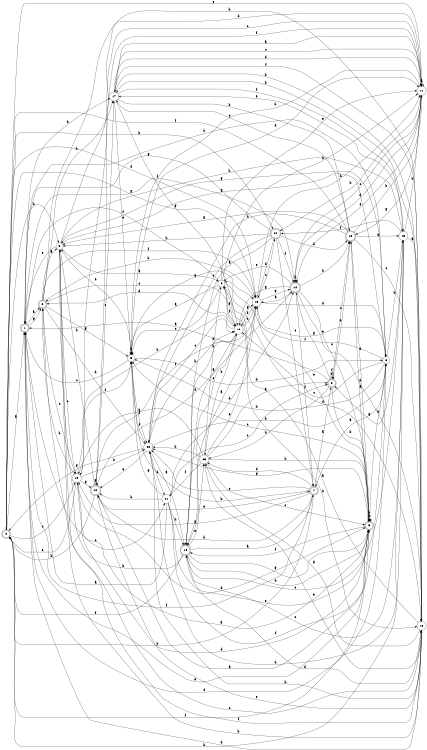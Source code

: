 digraph n20_8 {
__start0 [label="" shape="none"];

rankdir=LR;
size="8,5";

s0 [style="rounded,filled", color="black", fillcolor="white" shape="doublecircle", label="0"];
s1 [style="rounded,filled", color="black", fillcolor="white" shape="doublecircle", label="1"];
s2 [style="rounded,filled", color="black", fillcolor="white" shape="doublecircle", label="2"];
s3 [style="filled", color="black", fillcolor="white" shape="circle", label="3"];
s4 [style="filled", color="black", fillcolor="white" shape="circle", label="4"];
s5 [style="filled", color="black", fillcolor="white" shape="circle", label="5"];
s6 [style="filled", color="black", fillcolor="white" shape="circle", label="6"];
s7 [style="rounded,filled", color="black", fillcolor="white" shape="doublecircle", label="7"];
s8 [style="rounded,filled", color="black", fillcolor="white" shape="doublecircle", label="8"];
s9 [style="rounded,filled", color="black", fillcolor="white" shape="doublecircle", label="9"];
s10 [style="rounded,filled", color="black", fillcolor="white" shape="doublecircle", label="10"];
s11 [style="filled", color="black", fillcolor="white" shape="circle", label="11"];
s12 [style="rounded,filled", color="black", fillcolor="white" shape="doublecircle", label="12"];
s13 [style="filled", color="black", fillcolor="white" shape="circle", label="13"];
s14 [style="rounded,filled", color="black", fillcolor="white" shape="doublecircle", label="14"];
s15 [style="filled", color="black", fillcolor="white" shape="circle", label="15"];
s16 [style="filled", color="black", fillcolor="white" shape="circle", label="16"];
s17 [style="filled", color="black", fillcolor="white" shape="circle", label="17"];
s18 [style="filled", color="black", fillcolor="white" shape="circle", label="18"];
s19 [style="filled", color="black", fillcolor="white" shape="circle", label="19"];
s20 [style="filled", color="black", fillcolor="white" shape="circle", label="20"];
s21 [style="filled", color="black", fillcolor="white" shape="circle", label="21"];
s22 [style="rounded,filled", color="black", fillcolor="white" shape="doublecircle", label="22"];
s23 [style="filled", color="black", fillcolor="white" shape="circle", label="23"];
s24 [style="rounded,filled", color="black", fillcolor="white" shape="doublecircle", label="24"];
s0 -> s1 [label="a"];
s0 -> s3 [label="b"];
s0 -> s19 [label="c"];
s0 -> s13 [label="d"];
s0 -> s11 [label="e"];
s0 -> s9 [label="f"];
s0 -> s13 [label="g"];
s0 -> s24 [label="h"];
s1 -> s2 [label="a"];
s1 -> s17 [label="b"];
s1 -> s21 [label="c"];
s1 -> s16 [label="d"];
s1 -> s9 [label="e"];
s1 -> s12 [label="f"];
s1 -> s2 [label="g"];
s1 -> s6 [label="h"];
s2 -> s3 [label="a"];
s2 -> s17 [label="b"];
s2 -> s19 [label="c"];
s2 -> s20 [label="d"];
s2 -> s18 [label="e"];
s2 -> s13 [label="f"];
s2 -> s5 [label="g"];
s2 -> s16 [label="h"];
s3 -> s4 [label="a"];
s3 -> s16 [label="b"];
s3 -> s19 [label="c"];
s3 -> s11 [label="d"];
s3 -> s1 [label="e"];
s3 -> s16 [label="f"];
s3 -> s6 [label="g"];
s3 -> s15 [label="h"];
s4 -> s5 [label="a"];
s4 -> s16 [label="b"];
s4 -> s5 [label="c"];
s4 -> s16 [label="d"];
s4 -> s11 [label="e"];
s4 -> s1 [label="f"];
s4 -> s18 [label="g"];
s4 -> s11 [label="h"];
s5 -> s5 [label="a"];
s5 -> s6 [label="b"];
s5 -> s1 [label="c"];
s5 -> s11 [label="d"];
s5 -> s3 [label="e"];
s5 -> s20 [label="f"];
s5 -> s13 [label="g"];
s5 -> s7 [label="h"];
s6 -> s7 [label="a"];
s6 -> s5 [label="b"];
s6 -> s18 [label="c"];
s6 -> s1 [label="d"];
s6 -> s13 [label="e"];
s6 -> s4 [label="f"];
s6 -> s3 [label="g"];
s6 -> s15 [label="h"];
s7 -> s8 [label="a"];
s7 -> s0 [label="b"];
s7 -> s20 [label="c"];
s7 -> s23 [label="d"];
s7 -> s22 [label="e"];
s7 -> s1 [label="f"];
s7 -> s19 [label="g"];
s7 -> s22 [label="h"];
s8 -> s1 [label="a"];
s8 -> s9 [label="b"];
s8 -> s10 [label="c"];
s8 -> s8 [label="d"];
s8 -> s10 [label="e"];
s8 -> s8 [label="f"];
s8 -> s12 [label="g"];
s8 -> s23 [label="h"];
s9 -> s10 [label="a"];
s9 -> s6 [label="b"];
s9 -> s5 [label="c"];
s9 -> s19 [label="d"];
s9 -> s9 [label="e"];
s9 -> s14 [label="f"];
s9 -> s20 [label="g"];
s9 -> s9 [label="h"];
s10 -> s3 [label="a"];
s10 -> s11 [label="b"];
s10 -> s16 [label="c"];
s10 -> s9 [label="d"];
s10 -> s17 [label="e"];
s10 -> s0 [label="f"];
s10 -> s15 [label="g"];
s10 -> s20 [label="h"];
s11 -> s11 [label="a"];
s11 -> s5 [label="b"];
s11 -> s12 [label="c"];
s11 -> s12 [label="d"];
s11 -> s12 [label="e"];
s11 -> s22 [label="f"];
s11 -> s10 [label="g"];
s11 -> s24 [label="h"];
s12 -> s13 [label="a"];
s12 -> s10 [label="b"];
s12 -> s9 [label="c"];
s12 -> s16 [label="d"];
s12 -> s4 [label="e"];
s12 -> s7 [label="f"];
s12 -> s18 [label="g"];
s12 -> s12 [label="h"];
s13 -> s14 [label="a"];
s13 -> s2 [label="b"];
s13 -> s24 [label="c"];
s13 -> s6 [label="d"];
s13 -> s9 [label="e"];
s13 -> s18 [label="f"];
s13 -> s12 [label="g"];
s13 -> s11 [label="h"];
s14 -> s7 [label="a"];
s14 -> s3 [label="b"];
s14 -> s15 [label="c"];
s14 -> s9 [label="d"];
s14 -> s23 [label="e"];
s14 -> s0 [label="f"];
s14 -> s9 [label="g"];
s14 -> s18 [label="h"];
s15 -> s16 [label="a"];
s15 -> s11 [label="b"];
s15 -> s14 [label="c"];
s15 -> s20 [label="d"];
s15 -> s17 [label="e"];
s15 -> s24 [label="f"];
s15 -> s8 [label="g"];
s15 -> s0 [label="h"];
s16 -> s4 [label="a"];
s16 -> s17 [label="b"];
s16 -> s2 [label="c"];
s16 -> s14 [label="d"];
s16 -> s23 [label="e"];
s16 -> s17 [label="f"];
s16 -> s23 [label="g"];
s16 -> s20 [label="h"];
s17 -> s11 [label="a"];
s17 -> s16 [label="b"];
s17 -> s11 [label="c"];
s17 -> s11 [label="d"];
s17 -> s5 [label="e"];
s17 -> s15 [label="f"];
s17 -> s18 [label="g"];
s17 -> s10 [label="h"];
s18 -> s14 [label="a"];
s18 -> s19 [label="b"];
s18 -> s13 [label="c"];
s18 -> s2 [label="d"];
s18 -> s14 [label="e"];
s18 -> s4 [label="f"];
s18 -> s13 [label="g"];
s18 -> s23 [label="h"];
s19 -> s9 [label="a"];
s19 -> s20 [label="b"];
s19 -> s11 [label="c"];
s19 -> s9 [label="d"];
s19 -> s0 [label="e"];
s19 -> s5 [label="f"];
s19 -> s22 [label="g"];
s19 -> s2 [label="h"];
s20 -> s14 [label="a"];
s20 -> s6 [label="b"];
s20 -> s18 [label="c"];
s20 -> s21 [label="d"];
s20 -> s22 [label="e"];
s20 -> s5 [label="f"];
s20 -> s0 [label="g"];
s20 -> s18 [label="h"];
s21 -> s1 [label="a"];
s21 -> s22 [label="b"];
s21 -> s8 [label="c"];
s21 -> s12 [label="d"];
s21 -> s9 [label="e"];
s21 -> s6 [label="f"];
s21 -> s5 [label="g"];
s21 -> s14 [label="h"];
s22 -> s9 [label="a"];
s22 -> s0 [label="b"];
s22 -> s17 [label="c"];
s22 -> s12 [label="d"];
s22 -> s16 [label="e"];
s22 -> s13 [label="f"];
s22 -> s22 [label="g"];
s22 -> s3 [label="h"];
s23 -> s8 [label="a"];
s23 -> s20 [label="b"];
s23 -> s9 [label="c"];
s23 -> s4 [label="d"];
s23 -> s13 [label="e"];
s23 -> s21 [label="f"];
s23 -> s19 [label="g"];
s23 -> s9 [label="h"];
s24 -> s14 [label="a"];
s24 -> s10 [label="b"];
s24 -> s7 [label="c"];
s24 -> s13 [label="d"];
s24 -> s20 [label="e"];
s24 -> s12 [label="f"];
s24 -> s1 [label="g"];
s24 -> s3 [label="h"];

}